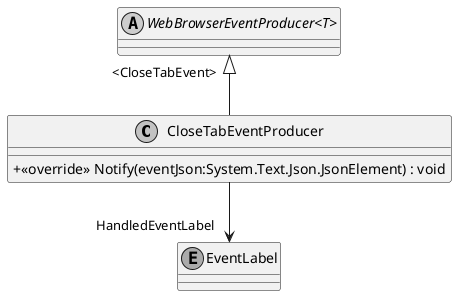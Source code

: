 @startuml
skinparam monochrome true
skinparam ClassAttributeIconSize 0
!startsub default
class CloseTabEventProducer {
    + <<override>> Notify(eventJson:System.Text.Json.JsonElement) : void
}
abstract class "WebBrowserEventProducer<T>" {
}
enum "EventLabel"
!endsub
"WebBrowserEventProducer<T>" "<CloseTabEvent>" <|-- CloseTabEventProducer
CloseTabEventProducer --> "HandledEventLabel" EventLabel
@enduml

